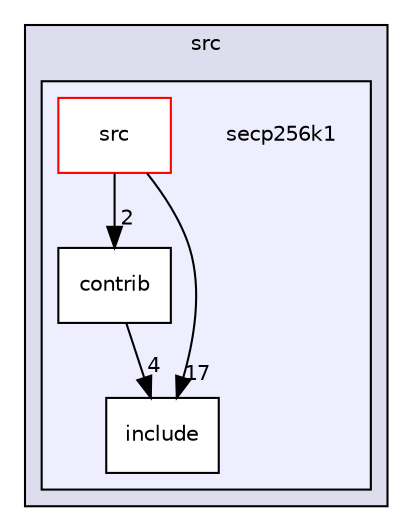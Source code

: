 digraph "src/secp256k1" {
  compound=true
  node [ fontsize="10", fontname="Helvetica"];
  edge [ labelfontsize="10", labelfontname="Helvetica"];
  subgraph clusterdir_68267d1309a1af8e8297ef4c3efbcdba {
    graph [ bgcolor="#ddddee", pencolor="black", label="src" fontname="Helvetica", fontsize="10", URL="dir_68267d1309a1af8e8297ef4c3efbcdba.html"]
  subgraph clusterdir_44f34d1e62fda08bdb4ca69ab2d205ae {
    graph [ bgcolor="#eeeeff", pencolor="black", label="" URL="dir_44f34d1e62fda08bdb4ca69ab2d205ae.html"];
    dir_44f34d1e62fda08bdb4ca69ab2d205ae [shape=plaintext label="secp256k1"];
    dir_b0f147e0d78dd6f743f7b009c9930b03 [shape=box label="contrib" color="black" fillcolor="white" style="filled" URL="dir_b0f147e0d78dd6f743f7b009c9930b03.html"];
    dir_1b4df0b9bba47cf333db333897c5a5a4 [shape=box label="include" color="black" fillcolor="white" style="filled" URL="dir_1b4df0b9bba47cf333db333897c5a5a4.html"];
    dir_8db2ef784512d48b2a7d00369dfaac28 [shape=box label="src" color="red" fillcolor="white" style="filled" URL="dir_8db2ef784512d48b2a7d00369dfaac28.html"];
  }
  }
  dir_b0f147e0d78dd6f743f7b009c9930b03->dir_1b4df0b9bba47cf333db333897c5a5a4 [headlabel="4", labeldistance=1.5 headhref="dir_000010_000011.html"];
  dir_8db2ef784512d48b2a7d00369dfaac28->dir_b0f147e0d78dd6f743f7b009c9930b03 [headlabel="2", labeldistance=1.5 headhref="dir_000005_000010.html"];
  dir_8db2ef784512d48b2a7d00369dfaac28->dir_1b4df0b9bba47cf333db333897c5a5a4 [headlabel="17", labeldistance=1.5 headhref="dir_000005_000011.html"];
}
